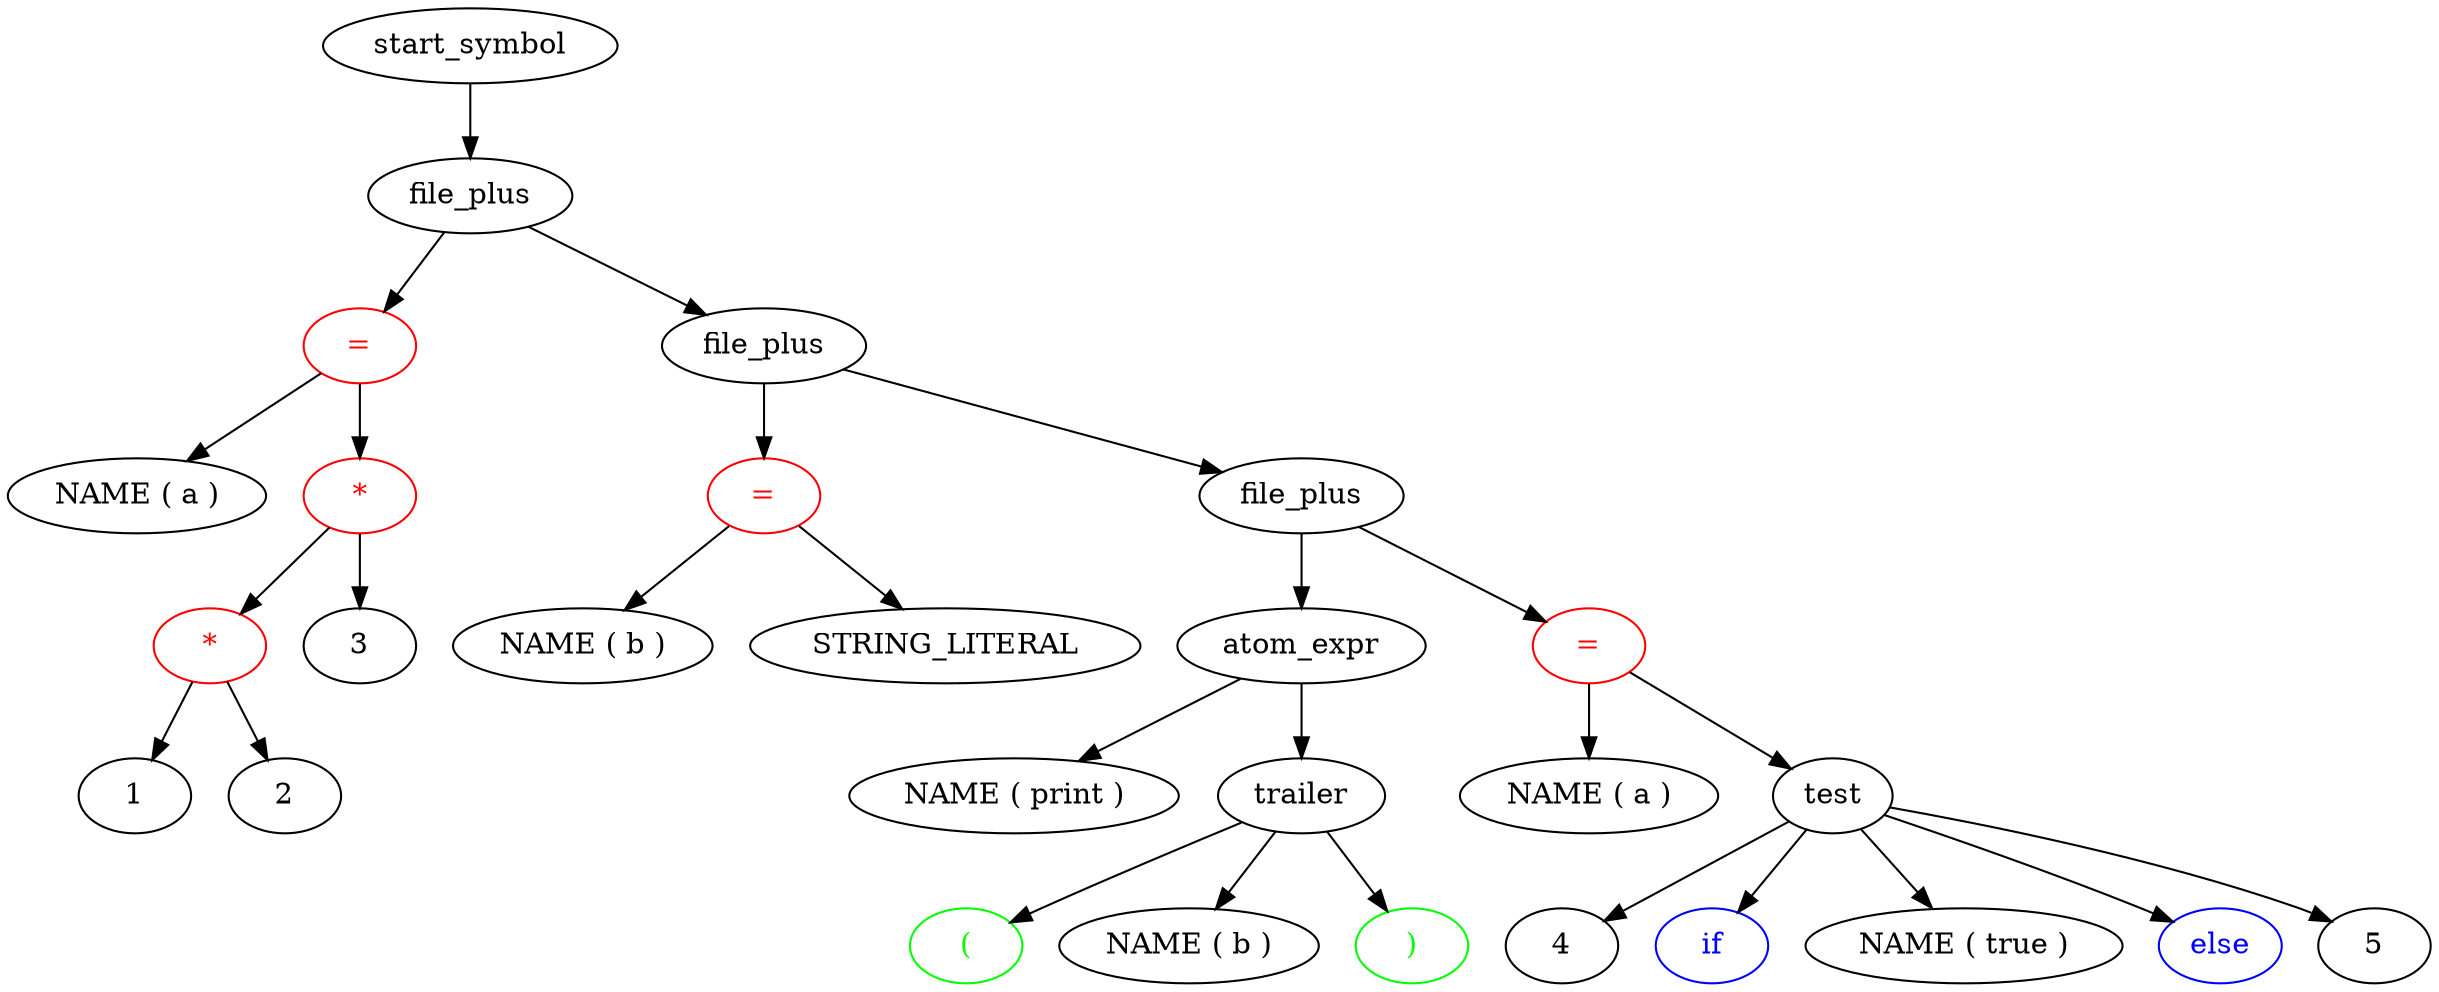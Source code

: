 digraph G {
  ordering="out"
  0 [label="NAME ( a )" color="black" fontcolor="black"];
  18 [label="1" color="black" fontcolor="black"];
  25 [label="2" color="black" fontcolor="black"];
  32 [label="*" color="red" fontcolor="red"];
  33 [label="3" color="black" fontcolor="black"];
  40 [label="*" color="red" fontcolor="red"];
  55 [label="=" color="red" fontcolor="red"];
  61 [label="NAME ( b )" color="black" fontcolor="black"];
  79 [label="STRING_LITERAL" color="black" fontcolor="black"];
  100 [label="=" color="red" fontcolor="red"];
  106 [label="NAME ( print )" color="black" fontcolor="black"];
  108 [label="NAME ( b )" color="black" fontcolor="black"];
  126 [label="(" color="green" fontcolor="green"];
  127 [label=")" color="green" fontcolor="green"];
  128 [label="trailer" color="black" fontcolor="black"];
  130 [label="atom_expr" color="black" fontcolor="black"];
  152 [label="NAME ( a )" color="black" fontcolor="black"];
  170 [label="4" color="black" fontcolor="black"];
  186 [label="NAME ( true )" color="black" fontcolor="black"];
  201 [label="5" color="black" fontcolor="black"];
  218 [label="if" color="blue" fontcolor="blue"];
  219 [label="else" color="blue" fontcolor="blue"];
  220 [label="test" color="black" fontcolor="black"];
  225 [label="=" color="red" fontcolor="red"];
  232 [label="file_plus" color="black" fontcolor="black"];
  233 [label="file_plus" color="black" fontcolor="black"];
  234 [label="file_plus" color="black" fontcolor="black"];
  236 [label="start_symbol" color="black" fontcolor="black"];
  32 -> 18;
  32 -> 25;
  40 -> 32;
  40 -> 33;
  55 -> 0;
  55 -> 40;
  100 -> 61;
  100 -> 79;
  128 -> 126;
  128 -> 108;
  128 -> 127;
  130 -> 106;
  130 -> 128;
  220 -> 170;
  220 -> 218;
  220 -> 186;
  220 -> 219;
  220 -> 201;
  225 -> 152;
  225 -> 220;
  232 -> 130;
  232 -> 225;
  233 -> 100;
  233 -> 232;
  234 -> 55;
  234 -> 233;
  236 -> 234;
}
